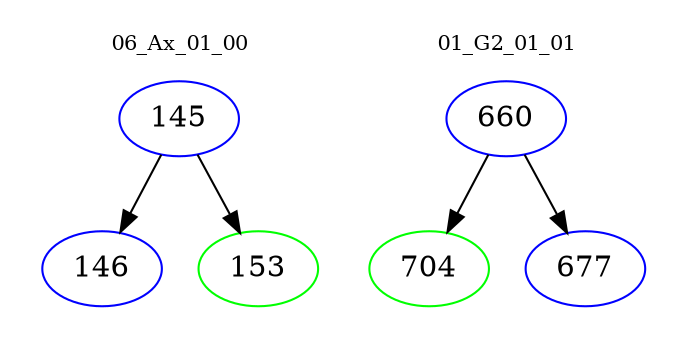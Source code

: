 digraph{
subgraph cluster_0 {
color = white
label = "06_Ax_01_00";
fontsize=10;
T0_145 [label="145", color="blue"]
T0_145 -> T0_146 [color="black"]
T0_146 [label="146", color="blue"]
T0_145 -> T0_153 [color="black"]
T0_153 [label="153", color="green"]
}
subgraph cluster_1 {
color = white
label = "01_G2_01_01";
fontsize=10;
T1_660 [label="660", color="blue"]
T1_660 -> T1_704 [color="black"]
T1_704 [label="704", color="green"]
T1_660 -> T1_677 [color="black"]
T1_677 [label="677", color="blue"]
}
}
